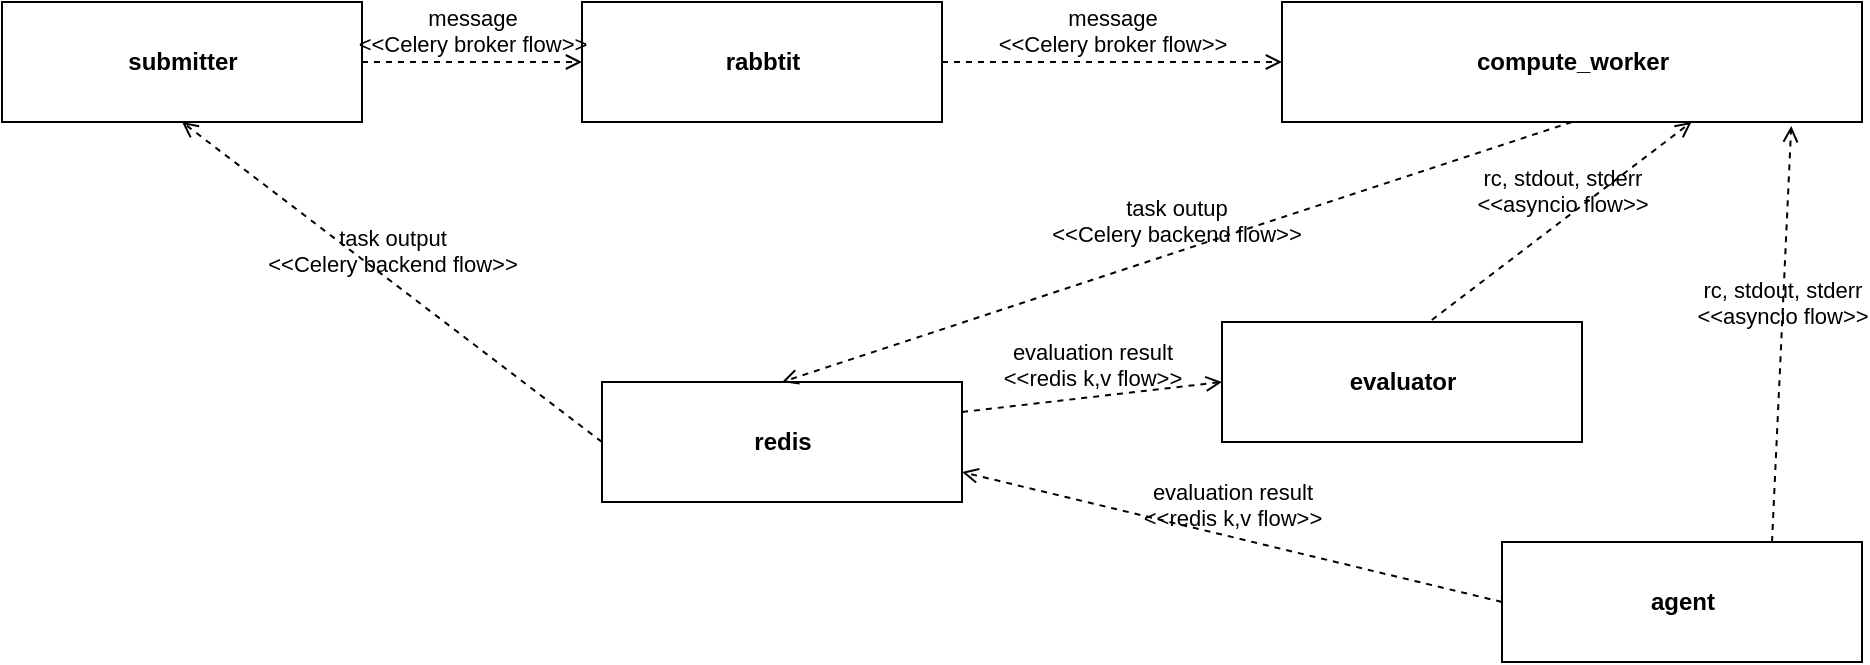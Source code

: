 <mxfile version="16.5.1" type="device"><diagram id="3MmFmomDf4CofGJeLlLK" name="Page-1"><mxGraphModel dx="1687" dy="295" grid="1" gridSize="10" guides="1" tooltips="1" connect="1" arrows="1" fold="1" page="1" pageScale="1" pageWidth="827" pageHeight="1169" math="0" shadow="0"><root><mxCell id="0"/><mxCell id="1" parent="0"/><mxCell id="sTuFda4rTHQN_O2ddmWH-3" value="&lt;b&gt;rabbtit&lt;/b&gt;" style="text;html=1;align=center;verticalAlign=middle;dashed=0;fillColor=#ffffff;strokeColor=#000000;" vertex="1" parent="1"><mxGeometry x="1130" y="1330" width="180" height="60" as="geometry"/></mxCell><mxCell id="sTuFda4rTHQN_O2ddmWH-13" value="&lt;b&gt;compute_worker&lt;/b&gt;" style="text;html=1;align=center;verticalAlign=middle;dashed=0;fillColor=#ffffff;strokeColor=#000000;" vertex="1" parent="1"><mxGeometry x="1480" y="1330" width="290" height="60" as="geometry"/></mxCell><mxCell id="sTuFda4rTHQN_O2ddmWH-16" value="message &lt;br&gt;&amp;lt;&amp;lt;Celery broker flow&amp;gt;&amp;gt;" style="html=1;verticalAlign=bottom;labelBackgroundColor=none;endArrow=open;endFill=0;dashed=1;rounded=0;entryX=0;entryY=0.5;entryDx=0;entryDy=0;exitX=1;exitY=0.5;exitDx=0;exitDy=0;" edge="1" parent="1" source="sTuFda4rTHQN_O2ddmWH-3" target="sTuFda4rTHQN_O2ddmWH-13"><mxGeometry width="160" relative="1" as="geometry"><mxPoint x="1711.144" y="594.5" as="sourcePoint"/><mxPoint x="1688.856" y="670" as="targetPoint"/></mxGeometry></mxCell><mxCell id="sTuFda4rTHQN_O2ddmWH-38" value="&lt;b&gt;submitter&lt;/b&gt;" style="text;html=1;align=center;verticalAlign=middle;dashed=0;fillColor=#ffffff;strokeColor=#000000;" vertex="1" parent="1"><mxGeometry x="840" y="1330" width="180" height="60" as="geometry"/></mxCell><mxCell id="sTuFda4rTHQN_O2ddmWH-39" value="message&lt;br&gt;&amp;lt;&amp;lt;Celery broker flow&amp;gt;&amp;gt;" style="html=1;verticalAlign=bottom;labelBackgroundColor=none;endArrow=open;endFill=0;dashed=1;rounded=0;entryX=0;entryY=0.5;entryDx=0;entryDy=0;exitX=1;exitY=0.5;exitDx=0;exitDy=0;" edge="1" parent="1" source="sTuFda4rTHQN_O2ddmWH-38" target="sTuFda4rTHQN_O2ddmWH-3"><mxGeometry width="160" relative="1" as="geometry"><mxPoint x="1320" y="1370" as="sourcePoint"/><mxPoint x="1490" y="1370" as="targetPoint"/></mxGeometry></mxCell><mxCell id="sTuFda4rTHQN_O2ddmWH-40" value="&lt;b&gt;redis&lt;/b&gt;" style="text;html=1;align=center;verticalAlign=middle;dashed=0;fillColor=#ffffff;strokeColor=#000000;" vertex="1" parent="1"><mxGeometry x="1140" y="1520" width="180" height="60" as="geometry"/></mxCell><mxCell id="sTuFda4rTHQN_O2ddmWH-42" value="&lt;b&gt;evaluator&lt;/b&gt;" style="text;html=1;align=center;verticalAlign=middle;dashed=0;fillColor=#ffffff;strokeColor=#000000;" vertex="1" parent="1"><mxGeometry x="1450" y="1490" width="180" height="60" as="geometry"/></mxCell><mxCell id="sTuFda4rTHQN_O2ddmWH-43" value="&lt;b&gt;agent&lt;/b&gt;" style="text;html=1;align=center;verticalAlign=middle;dashed=0;fillColor=#ffffff;strokeColor=#000000;" vertex="1" parent="1"><mxGeometry x="1590" y="1600" width="180" height="60" as="geometry"/></mxCell><mxCell id="sTuFda4rTHQN_O2ddmWH-44" value="evaluation result&lt;br&gt;&amp;lt;&amp;lt;redis k,v flow&amp;gt;&amp;gt;" style="html=1;verticalAlign=bottom;labelBackgroundColor=none;endArrow=open;endFill=0;dashed=1;rounded=0;entryX=1;entryY=0.75;entryDx=0;entryDy=0;exitX=0;exitY=0.5;exitDx=0;exitDy=0;" edge="1" parent="1" source="sTuFda4rTHQN_O2ddmWH-43" target="sTuFda4rTHQN_O2ddmWH-40"><mxGeometry width="160" relative="1" as="geometry"><mxPoint x="1320" y="1370" as="sourcePoint"/><mxPoint x="1490" y="1370" as="targetPoint"/></mxGeometry></mxCell><mxCell id="sTuFda4rTHQN_O2ddmWH-45" value="evaluation result&lt;br&gt;&amp;lt;&amp;lt;redis k,v flow&amp;gt;&amp;gt;" style="html=1;verticalAlign=bottom;labelBackgroundColor=none;endArrow=open;endFill=0;dashed=1;rounded=0;entryX=0;entryY=0.5;entryDx=0;entryDy=0;exitX=1;exitY=0.25;exitDx=0;exitDy=0;" edge="1" parent="1" source="sTuFda4rTHQN_O2ddmWH-40" target="sTuFda4rTHQN_O2ddmWH-42"><mxGeometry width="160" relative="1" as="geometry"><mxPoint x="1490" y="1660" as="sourcePoint"/><mxPoint x="1330" y="1560" as="targetPoint"/></mxGeometry></mxCell><mxCell id="sTuFda4rTHQN_O2ddmWH-46" value="task outup&lt;br&gt;&amp;lt;&amp;lt;Celery backend flow&amp;gt;&amp;gt;" style="html=1;verticalAlign=bottom;labelBackgroundColor=none;endArrow=open;endFill=0;dashed=1;rounded=0;exitX=0.5;exitY=1;exitDx=0;exitDy=0;entryX=0.5;entryY=0;entryDx=0;entryDy=0;" edge="1" parent="1" source="sTuFda4rTHQN_O2ddmWH-13" target="sTuFda4rTHQN_O2ddmWH-40"><mxGeometry width="160" relative="1" as="geometry"><mxPoint x="1640" y="1460" as="sourcePoint"/><mxPoint x="1920" y="1460" as="targetPoint"/></mxGeometry></mxCell><mxCell id="sTuFda4rTHQN_O2ddmWH-47" value="task output&lt;br&gt;&amp;lt;&amp;lt;Celery backend flow&amp;gt;&amp;gt;" style="html=1;verticalAlign=bottom;labelBackgroundColor=none;endArrow=open;endFill=0;dashed=1;rounded=0;exitX=0;exitY=0.5;exitDx=0;exitDy=0;entryX=0.5;entryY=1;entryDx=0;entryDy=0;" edge="1" parent="1" source="sTuFda4rTHQN_O2ddmWH-40" target="sTuFda4rTHQN_O2ddmWH-38"><mxGeometry width="160" relative="1" as="geometry"><mxPoint x="1580" y="1400" as="sourcePoint"/><mxPoint x="1240" y="1530" as="targetPoint"/></mxGeometry></mxCell><mxCell id="sTuFda4rTHQN_O2ddmWH-48" value="rc, stdout, stderr&lt;br&gt;&amp;lt;&amp;lt;asyncio flow&amp;gt;&amp;gt;" style="html=1;verticalAlign=bottom;labelBackgroundColor=none;endArrow=open;endFill=0;dashed=1;rounded=0;exitX=0.583;exitY=-0.017;exitDx=0;exitDy=0;entryX=0.706;entryY=1;entryDx=0;entryDy=0;exitPerimeter=0;entryPerimeter=0;" edge="1" parent="1" source="sTuFda4rTHQN_O2ddmWH-42" target="sTuFda4rTHQN_O2ddmWH-13"><mxGeometry width="160" relative="1" as="geometry"><mxPoint x="1580" y="1400" as="sourcePoint"/><mxPoint x="1240" y="1530" as="targetPoint"/></mxGeometry></mxCell><mxCell id="sTuFda4rTHQN_O2ddmWH-49" value="rc, stdout, stderr&lt;br&gt;&amp;lt;&amp;lt;asyncio flow&amp;gt;&amp;gt;" style="html=1;verticalAlign=bottom;labelBackgroundColor=none;endArrow=open;endFill=0;dashed=1;rounded=0;entryX=0.878;entryY=1.033;entryDx=0;entryDy=0;entryPerimeter=0;exitX=0.75;exitY=0;exitDx=0;exitDy=0;" edge="1" parent="1" source="sTuFda4rTHQN_O2ddmWH-43" target="sTuFda4rTHQN_O2ddmWH-13"><mxGeometry width="160" relative="1" as="geometry"><mxPoint x="1564.94" y="1498.98" as="sourcePoint"/><mxPoint x="1617.08" y="1400" as="targetPoint"/></mxGeometry></mxCell></root></mxGraphModel></diagram></mxfile>